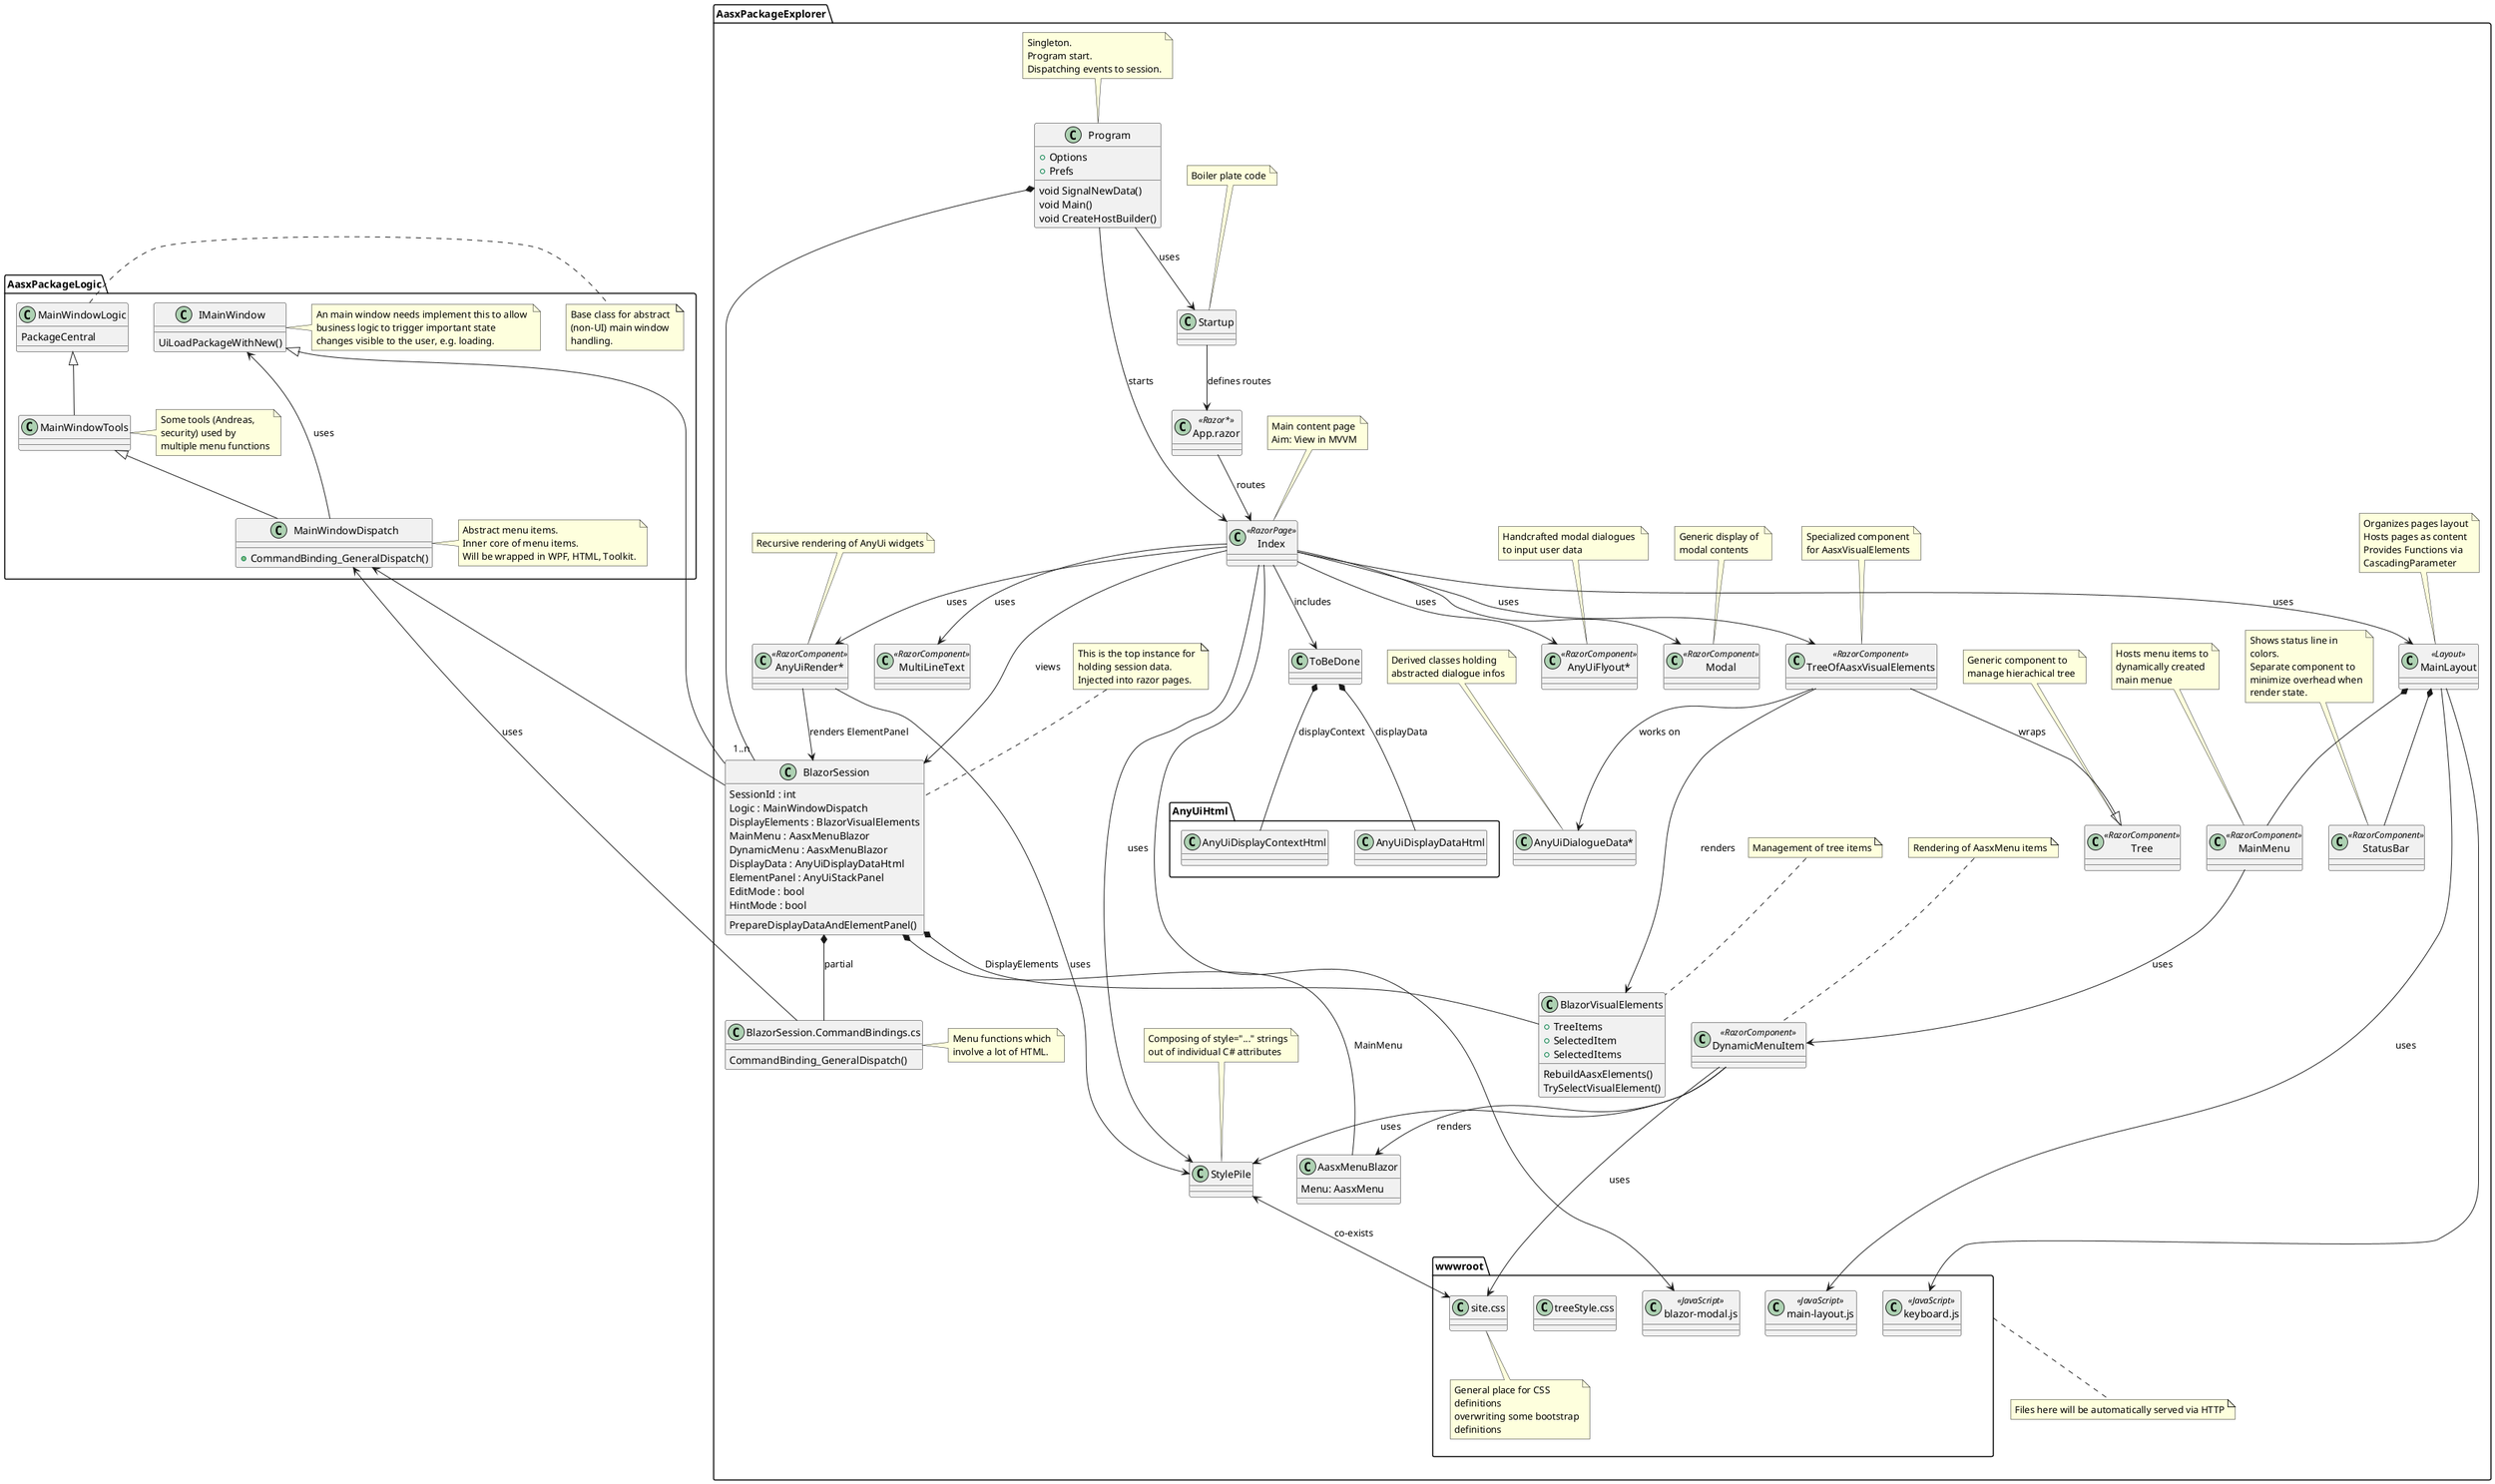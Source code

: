 ﻿@startuml

package AasxPackageLogic {

class MainWindowLogic {
  PackageCentral
}
note right
  Base class for abstract 
  (non-UI) main window
  handling.
end note

class MainWindowTools
note right
  Some tools (Andreas,
  security) used by
  multiple menu functions
end note

MainWindowLogic <|-- MainWindowTools

class MainWindowDispatch {
  + CommandBinding_GeneralDispatch()
}
note right
  Abstract menu items.
  Inner core of menu items.
  Will be wrapped in WPF, HTML, Toolkit.
end note

MainWindowTools <|-- MainWindowDispatch

IMainWindow <--- MainWindowDispatch : uses

class IMainWindow {
  UiLoadPackageWithNew()
}
note right
  An main window needs implement this to allow 
  business logic to trigger important state 
  changes visible to the user, e.g. loading.
end note

}

package AasxPackageExplorer {

class Program
{
  + Options
  + Prefs
  void SignalNewData()
  void Main()
  void CreateHostBuilder()
}
note top
  Singleton.
  Program start.
  Dispatching events to session.
end note

class Startup
note top
  Boiler plate code
end note

class "App.razor" as AppRazor <<Razor*>>

class BlazorSession
{
  SessionId : int
  Logic : MainWindowDispatch
  DisplayElements : BlazorVisualElements
  MainMenu : AasxMenuBlazor
  DynamicMenu : AasxMenuBlazor
  DisplayData : AnyUiDisplayDataHtml
  ElementPanel : AnyUiStackPanel
  EditMode : bool
  HintMode : bool
  PrepareDisplayDataAndElementPanel()
}
note top
  This is the top instance for 
  holding session data.
  Injected into razor pages.
end note

class "BlazorSession.CommandBindings.cs" as BlazorSessionCommandBindings {
  CommandBinding_GeneralDispatch()
}
note right
  Menu functions which 
  involve a lot of HTML.
end note

BlazorSession *-- BlazorSessionCommandBindings : partial

MainWindowDispatch <-- BlazorSessionCommandBindings : uses

class BlazorVisualElements
{
  + TreeItems
  + SelectedItem
  + SelectedItems
  RebuildAasxElements()
  TrySelectVisualElement()
}
note top
  Management of tree items
end note

class Index <<RazorPage>>
note top
  Main content page
  Aim: View in MVVM
end note

package AnyUiHtml
{
  class AnyUiDisplayDataHtml
  class AnyUiDisplayContextHtml
}

class MainLayout <<Layout>>
note top
  Organizes pages layout
  Hosts pages as content
  Provides Functions via 
  CascadingParameter
end note

class MainMenu <<RazorComponent>>
note top
  Hosts menu items to
  dynamically created
  main menue
end note

MainLayout *-- MainMenu

class StatusBar <<RazorComponent>>
note top
  Shows status line in
  colors.
  Separate component to
  minimize overhead when
  render state.
end note

MainLayout *-- StatusBar


class Tree <<RazorComponent>>
note top
  Generic component to 
  manage hierachical tree
end note

class TreeOfAasxVisualElements <<RazorComponent>>
note top
  Specialized component
  for AasxVisualElements
end note

class MultiLineText <<RazorComponent>>

class Modal <<RazorComponent>>
note top
  Generic display of 
  modal contents
end note

class DynamicMenuItem <<RazorComponent>>
note top
  Rendering of AasxMenu items
end note

class "AnyUiRender*" as AnyUiRenderStar <<RazorComponent>>
note top
  Recursive rendering of AnyUi widgets
end note

class "AnyUiDialogueData*" as AnyUiDialogueDataStar
note top
  Derived classes holding 
  abstracted dialogue infos
end note

class "AnyUiFlyout*" as AnyUiFlyoutStar <<RazorComponent>>
note top
  Handcrafted modal dialogues 
  to input user data
end note

class StylePile
note top
  Composing of style="..." strings
  out of individual C# attributes
end note

class AasxMenuBlazor
{
  Menu: AasxMenu
}

Package wwwroot
{
  class "main-layout.js" as MainLayoutJs <<JavaScript>>
  
  class "blazor-modal.js" as BlazorModalJs <<JavaScript>>
  
  class "keyboard.js" as KeyboardJs <<JavaScript>>

  class "treeStyle.css" as TreeStyleCss

  class "site.css" as SiteCss
  note bottom
    General place for CSS 
    definitions
    overwriting some bootstrap
    definitions  
  end note

}
note bottom of wwwroot
  Files here will be automatically served via HTTP
end note

Program *-- "1..n" BlazorSession

MainWindowDispatch <--- BlazorSession
IMainWindow <|--- BlazorSession

BlazorSession *-- BlazorVisualElements : DisplayElements
BlazorSession *-- AasxMenuBlazor : MainMenu

Program --> Index : starts

Program --> Startup : uses
Startup --> AppRazor : defines routes

AppRazor --> Index : routes

Index --> BlazorSession : views
Index --> MainLayout : uses
Index --> TreeOfAasxVisualElements : uses
Index --> AnyUiFlyoutStar : uses

TreeOfAasxVisualElements --> AnyUiDialogueDataStar : works on

TreeOfAasxVisualElements --|> Tree : wraps

Index --> MultiLineText : uses
Index --> AnyUiRenderStar : uses

AnyUiRenderStar --> BlazorSession : renders ElementPanel


TreeOfAasxVisualElements --> BlazorVisualElements : renders

class ToBeDone
ToBeDone *-- AnyUiDisplayContextHtml : displayContext
ToBeDone *-- AnyUiDisplayDataHtml: displayData

Index --> ToBeDone : includes

AnyUiRenderStar --> StylePile : uses
Index --> StylePile : uses
DynamicMenuItem--> StylePile : uses
DynamicMenuItem--> SiteCss : uses
DynamicMenuItem --> AasxMenuBlazor : renders

MainLayout --> MainLayoutJs : uses
MainMenu --> DynamicMenuItem : uses

Index --> Modal
Index --> BlazorModalJs

MainLayout --> KeyboardJs

StylePile <--> SiteCss : co-exists

}

@enduml